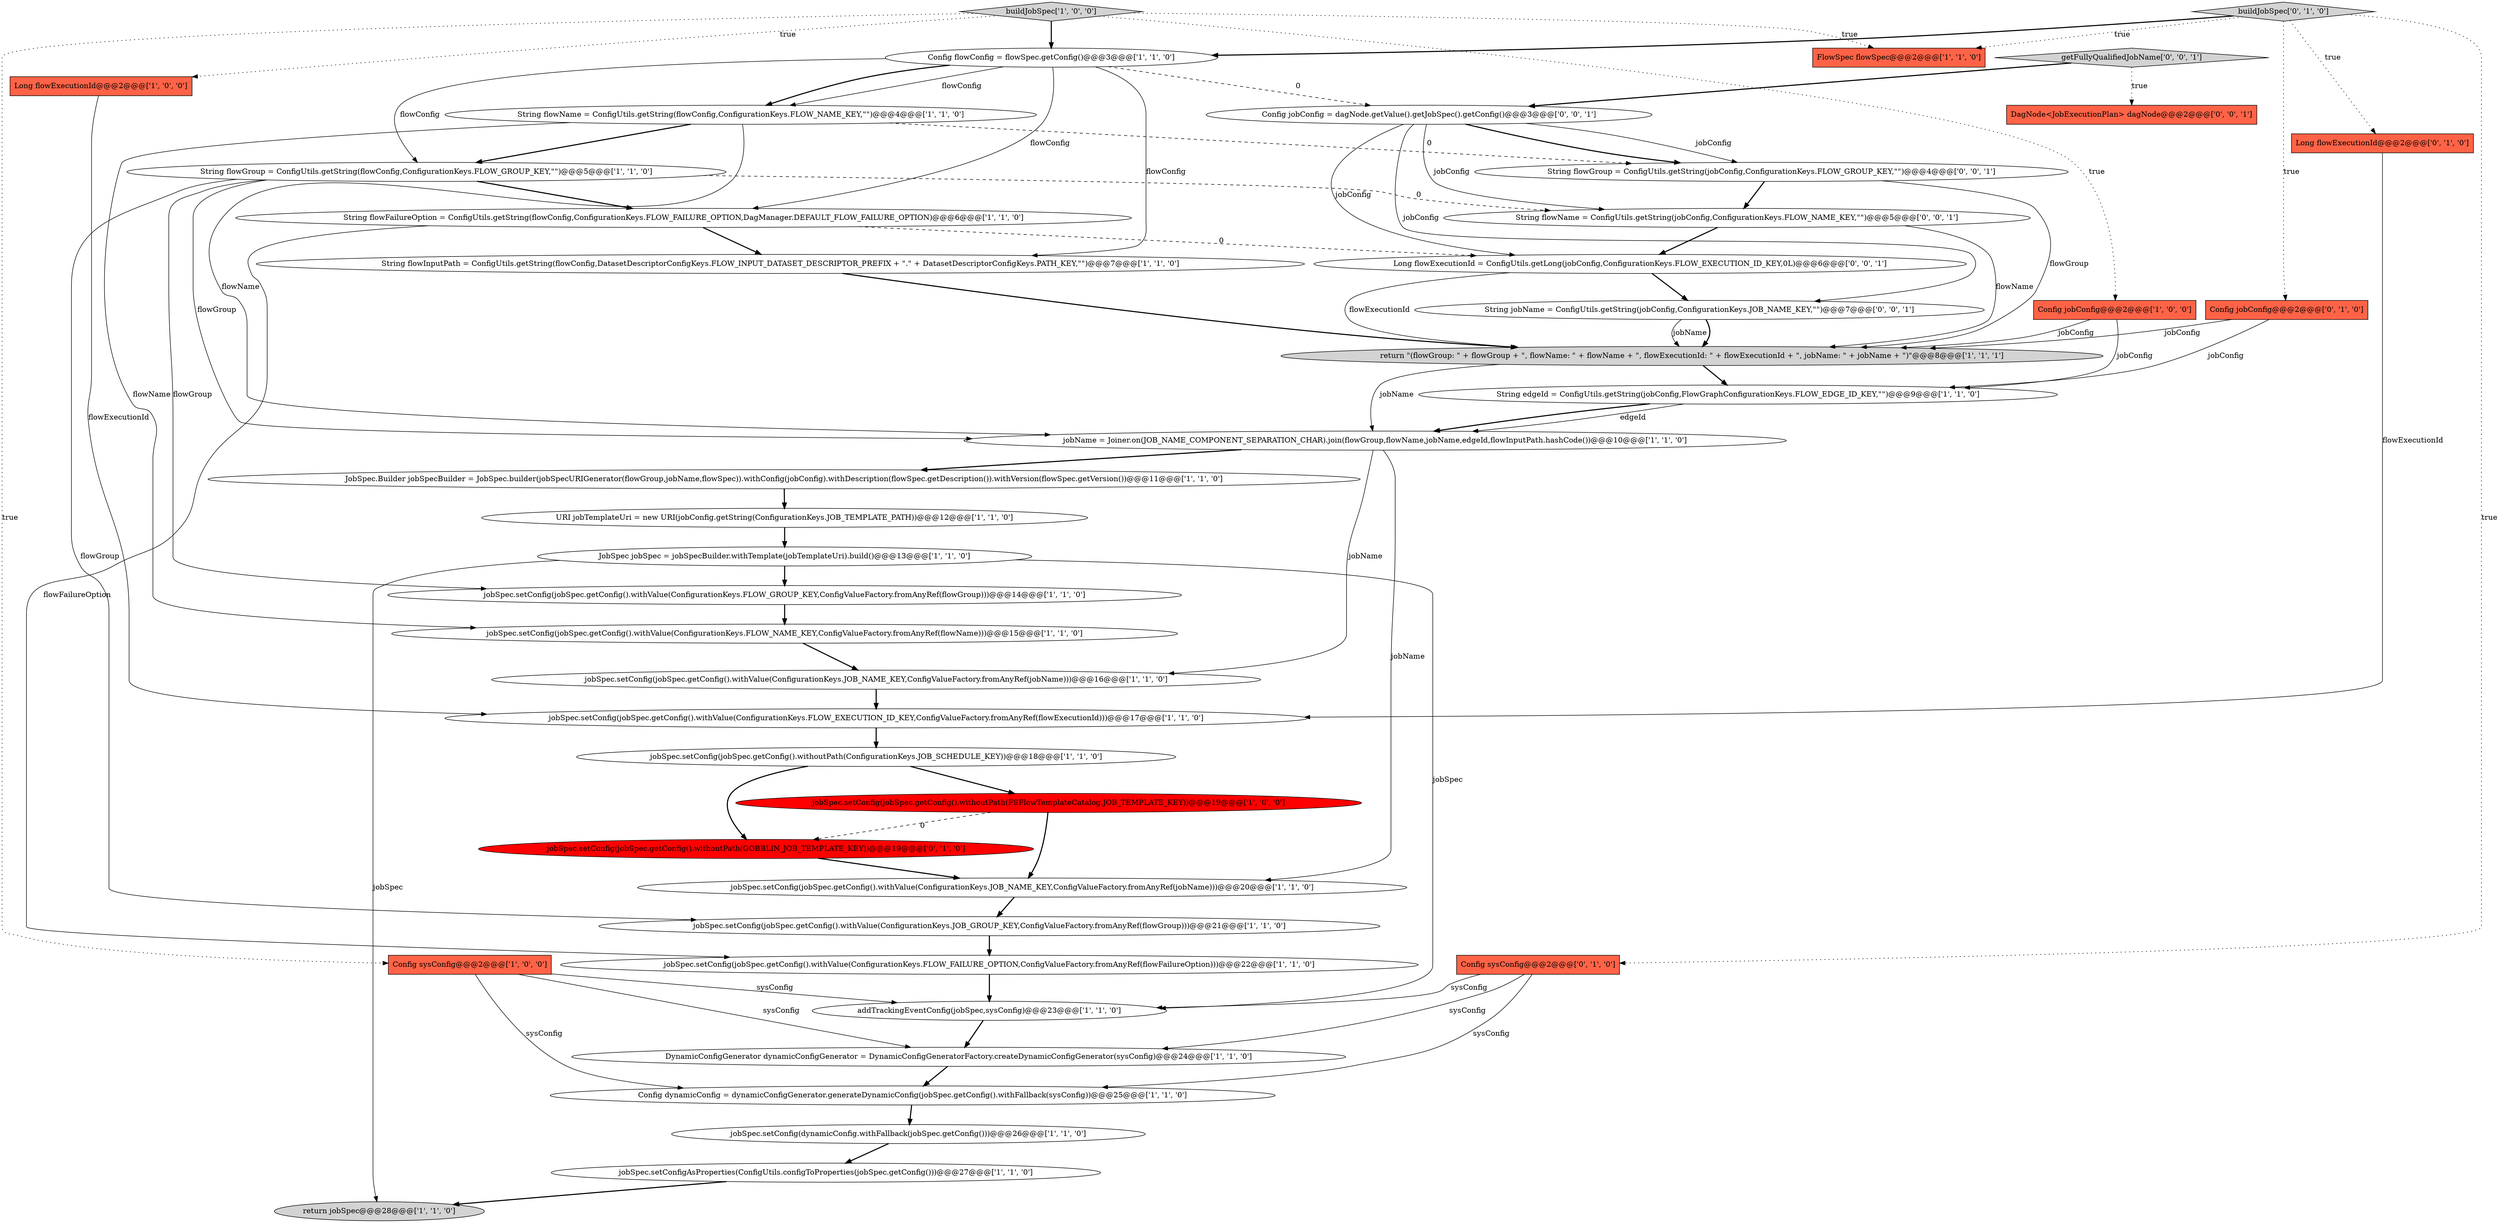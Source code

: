 digraph {
13 [style = filled, label = "jobSpec.setConfigAsProperties(ConfigUtils.configToProperties(jobSpec.getConfig()))@@@27@@@['1', '1', '0']", fillcolor = white, shape = ellipse image = "AAA0AAABBB1BBB"];
16 [style = filled, label = "DynamicConfigGenerator dynamicConfigGenerator = DynamicConfigGeneratorFactory.createDynamicConfigGenerator(sysConfig)@@@24@@@['1', '1', '0']", fillcolor = white, shape = ellipse image = "AAA0AAABBB1BBB"];
3 [style = filled, label = "Long flowExecutionId@@@2@@@['1', '0', '0']", fillcolor = tomato, shape = box image = "AAA0AAABBB1BBB"];
15 [style = filled, label = "addTrackingEventConfig(jobSpec,sysConfig)@@@23@@@['1', '1', '0']", fillcolor = white, shape = ellipse image = "AAA0AAABBB1BBB"];
33 [style = filled, label = "Long flowExecutionId@@@2@@@['0', '1', '0']", fillcolor = tomato, shape = box image = "AAA0AAABBB2BBB"];
26 [style = filled, label = "JobSpec jobSpec = jobSpecBuilder.withTemplate(jobTemplateUri).build()@@@13@@@['1', '1', '0']", fillcolor = white, shape = ellipse image = "AAA0AAABBB1BBB"];
20 [style = filled, label = "String flowName = ConfigUtils.getString(flowConfig,ConfigurationKeys.FLOW_NAME_KEY,\"\")@@@4@@@['1', '1', '0']", fillcolor = white, shape = ellipse image = "AAA0AAABBB1BBB"];
5 [style = filled, label = "Config sysConfig@@@2@@@['1', '0', '0']", fillcolor = tomato, shape = box image = "AAA0AAABBB1BBB"];
4 [style = filled, label = "String edgeId = ConfigUtils.getString(jobConfig,FlowGraphConfigurationKeys.FLOW_EDGE_ID_KEY,\"\")@@@9@@@['1', '1', '0']", fillcolor = white, shape = ellipse image = "AAA0AAABBB1BBB"];
7 [style = filled, label = "jobName = Joiner.on(JOB_NAME_COMPONENT_SEPARATION_CHAR).join(flowGroup,flowName,jobName,edgeId,flowInputPath.hashCode())@@@10@@@['1', '1', '0']", fillcolor = white, shape = ellipse image = "AAA0AAABBB1BBB"];
1 [style = filled, label = "jobSpec.setConfig(jobSpec.getConfig().withValue(ConfigurationKeys.JOB_NAME_KEY,ConfigValueFactory.fromAnyRef(jobName)))@@@20@@@['1', '1', '0']", fillcolor = white, shape = ellipse image = "AAA0AAABBB1BBB"];
22 [style = filled, label = "Config jobConfig@@@2@@@['1', '0', '0']", fillcolor = tomato, shape = box image = "AAA0AAABBB1BBB"];
8 [style = filled, label = "jobSpec.setConfig(jobSpec.getConfig().withValue(ConfigurationKeys.FLOW_NAME_KEY,ConfigValueFactory.fromAnyRef(flowName)))@@@15@@@['1', '1', '0']", fillcolor = white, shape = ellipse image = "AAA0AAABBB1BBB"];
24 [style = filled, label = "String flowInputPath = ConfigUtils.getString(flowConfig,DatasetDescriptorConfigKeys.FLOW_INPUT_DATASET_DESCRIPTOR_PREFIX + \".\" + DatasetDescriptorConfigKeys.PATH_KEY,\"\")@@@7@@@['1', '1', '0']", fillcolor = white, shape = ellipse image = "AAA0AAABBB1BBB"];
31 [style = filled, label = "Config sysConfig@@@2@@@['0', '1', '0']", fillcolor = tomato, shape = box image = "AAA0AAABBB2BBB"];
39 [style = filled, label = "Config jobConfig = dagNode.getValue().getJobSpec().getConfig()@@@3@@@['0', '0', '1']", fillcolor = white, shape = ellipse image = "AAA0AAABBB3BBB"];
6 [style = filled, label = "jobSpec.setConfig(jobSpec.getConfig().withValue(ConfigurationKeys.JOB_NAME_KEY,ConfigValueFactory.fromAnyRef(jobName)))@@@16@@@['1', '1', '0']", fillcolor = white, shape = ellipse image = "AAA0AAABBB1BBB"];
14 [style = filled, label = "jobSpec.setConfig(jobSpec.getConfig().withValue(ConfigurationKeys.FLOW_GROUP_KEY,ConfigValueFactory.fromAnyRef(flowGroup)))@@@14@@@['1', '1', '0']", fillcolor = white, shape = ellipse image = "AAA0AAABBB1BBB"];
27 [style = filled, label = "String flowGroup = ConfigUtils.getString(flowConfig,ConfigurationKeys.FLOW_GROUP_KEY,\"\")@@@5@@@['1', '1', '0']", fillcolor = white, shape = ellipse image = "AAA0AAABBB1BBB"];
35 [style = filled, label = "jobSpec.setConfig(jobSpec.getConfig().withoutPath(GOBBLIN_JOB_TEMPLATE_KEY))@@@19@@@['0', '1', '0']", fillcolor = red, shape = ellipse image = "AAA1AAABBB2BBB"];
37 [style = filled, label = "String jobName = ConfigUtils.getString(jobConfig,ConfigurationKeys.JOB_NAME_KEY,\"\")@@@7@@@['0', '0', '1']", fillcolor = white, shape = ellipse image = "AAA0AAABBB3BBB"];
11 [style = filled, label = "jobSpec.setConfig(dynamicConfig.withFallback(jobSpec.getConfig()))@@@26@@@['1', '1', '0']", fillcolor = white, shape = ellipse image = "AAA0AAABBB1BBB"];
19 [style = filled, label = "Config dynamicConfig = dynamicConfigGenerator.generateDynamicConfig(jobSpec.getConfig().withFallback(sysConfig))@@@25@@@['1', '1', '0']", fillcolor = white, shape = ellipse image = "AAA0AAABBB1BBB"];
38 [style = filled, label = "getFullyQualifiedJobName['0', '0', '1']", fillcolor = lightgray, shape = diamond image = "AAA0AAABBB3BBB"];
28 [style = filled, label = "return \"(flowGroup: \" + flowGroup + \", flowName: \" + flowName + \", flowExecutionId: \" + flowExecutionId + \", jobName: \" + jobName + \")\"@@@8@@@['1', '1', '1']", fillcolor = lightgray, shape = ellipse image = "AAA0AAABBB1BBB"];
42 [style = filled, label = "DagNode<JobExecutionPlan> dagNode@@@2@@@['0', '0', '1']", fillcolor = tomato, shape = box image = "AAA0AAABBB3BBB"];
21 [style = filled, label = "JobSpec.Builder jobSpecBuilder = JobSpec.builder(jobSpecURIGenerator(flowGroup,jobName,flowSpec)).withConfig(jobConfig).withDescription(flowSpec.getDescription()).withVersion(flowSpec.getVersion())@@@11@@@['1', '1', '0']", fillcolor = white, shape = ellipse image = "AAA0AAABBB1BBB"];
0 [style = filled, label = "URI jobTemplateUri = new URI(jobConfig.getString(ConfigurationKeys.JOB_TEMPLATE_PATH))@@@12@@@['1', '1', '0']", fillcolor = white, shape = ellipse image = "AAA0AAABBB1BBB"];
9 [style = filled, label = "jobSpec.setConfig(jobSpec.getConfig().withValue(ConfigurationKeys.FLOW_EXECUTION_ID_KEY,ConfigValueFactory.fromAnyRef(flowExecutionId)))@@@17@@@['1', '1', '0']", fillcolor = white, shape = ellipse image = "AAA0AAABBB1BBB"];
18 [style = filled, label = "jobSpec.setConfig(jobSpec.getConfig().withoutPath(ConfigurationKeys.JOB_SCHEDULE_KEY))@@@18@@@['1', '1', '0']", fillcolor = white, shape = ellipse image = "AAA0AAABBB1BBB"];
32 [style = filled, label = "Config jobConfig@@@2@@@['0', '1', '0']", fillcolor = tomato, shape = box image = "AAA0AAABBB2BBB"];
2 [style = filled, label = "return jobSpec@@@28@@@['1', '1', '0']", fillcolor = lightgray, shape = ellipse image = "AAA0AAABBB1BBB"];
23 [style = filled, label = "Config flowConfig = flowSpec.getConfig()@@@3@@@['1', '1', '0']", fillcolor = white, shape = ellipse image = "AAA0AAABBB1BBB"];
12 [style = filled, label = "jobSpec.setConfig(jobSpec.getConfig().withValue(ConfigurationKeys.FLOW_FAILURE_OPTION,ConfigValueFactory.fromAnyRef(flowFailureOption)))@@@22@@@['1', '1', '0']", fillcolor = white, shape = ellipse image = "AAA0AAABBB1BBB"];
17 [style = filled, label = "String flowFailureOption = ConfigUtils.getString(flowConfig,ConfigurationKeys.FLOW_FAILURE_OPTION,DagManager.DEFAULT_FLOW_FAILURE_OPTION)@@@6@@@['1', '1', '0']", fillcolor = white, shape = ellipse image = "AAA0AAABBB1BBB"];
10 [style = filled, label = "buildJobSpec['1', '0', '0']", fillcolor = lightgray, shape = diamond image = "AAA0AAABBB1BBB"];
34 [style = filled, label = "buildJobSpec['0', '1', '0']", fillcolor = lightgray, shape = diamond image = "AAA0AAABBB2BBB"];
41 [style = filled, label = "String flowGroup = ConfigUtils.getString(jobConfig,ConfigurationKeys.FLOW_GROUP_KEY,\"\")@@@4@@@['0', '0', '1']", fillcolor = white, shape = ellipse image = "AAA0AAABBB3BBB"];
29 [style = filled, label = "jobSpec.setConfig(jobSpec.getConfig().withoutPath(FSFlowTemplateCatalog.JOB_TEMPLATE_KEY))@@@19@@@['1', '0', '0']", fillcolor = red, shape = ellipse image = "AAA1AAABBB1BBB"];
40 [style = filled, label = "Long flowExecutionId = ConfigUtils.getLong(jobConfig,ConfigurationKeys.FLOW_EXECUTION_ID_KEY,0L)@@@6@@@['0', '0', '1']", fillcolor = white, shape = ellipse image = "AAA0AAABBB3BBB"];
36 [style = filled, label = "String flowName = ConfigUtils.getString(jobConfig,ConfigurationKeys.FLOW_NAME_KEY,\"\")@@@5@@@['0', '0', '1']", fillcolor = white, shape = ellipse image = "AAA0AAABBB3BBB"];
25 [style = filled, label = "FlowSpec flowSpec@@@2@@@['1', '1', '0']", fillcolor = tomato, shape = box image = "AAA0AAABBB1BBB"];
30 [style = filled, label = "jobSpec.setConfig(jobSpec.getConfig().withValue(ConfigurationKeys.JOB_GROUP_KEY,ConfigValueFactory.fromAnyRef(flowGroup)))@@@21@@@['1', '1', '0']", fillcolor = white, shape = ellipse image = "AAA0AAABBB1BBB"];
5->19 [style = solid, label="sysConfig"];
32->28 [style = solid, label="jobConfig"];
37->28 [style = bold, label=""];
20->8 [style = solid, label="flowName"];
28->7 [style = solid, label="jobName"];
23->24 [style = solid, label="flowConfig"];
10->3 [style = dotted, label="true"];
39->36 [style = solid, label="jobConfig"];
19->11 [style = bold, label=""];
8->6 [style = bold, label=""];
22->28 [style = solid, label="jobConfig"];
31->16 [style = solid, label="sysConfig"];
1->30 [style = bold, label=""];
38->39 [style = bold, label=""];
20->27 [style = bold, label=""];
4->7 [style = solid, label="edgeId"];
23->39 [style = dashed, label="0"];
26->15 [style = solid, label="jobSpec"];
11->13 [style = bold, label=""];
27->17 [style = bold, label=""];
18->35 [style = bold, label=""];
5->16 [style = solid, label="sysConfig"];
29->1 [style = bold, label=""];
36->28 [style = solid, label="flowName"];
27->7 [style = solid, label="flowGroup"];
40->37 [style = bold, label=""];
39->41 [style = solid, label="jobConfig"];
24->28 [style = bold, label=""];
21->0 [style = bold, label=""];
26->14 [style = bold, label=""];
33->9 [style = solid, label="flowExecutionId"];
23->27 [style = solid, label="flowConfig"];
7->1 [style = solid, label="jobName"];
16->19 [style = bold, label=""];
31->15 [style = solid, label="sysConfig"];
10->25 [style = dotted, label="true"];
34->31 [style = dotted, label="true"];
20->41 [style = dashed, label="0"];
39->41 [style = bold, label=""];
31->19 [style = solid, label="sysConfig"];
14->8 [style = bold, label=""];
29->35 [style = dashed, label="0"];
38->42 [style = dotted, label="true"];
39->37 [style = solid, label="jobConfig"];
23->20 [style = bold, label=""];
36->40 [style = bold, label=""];
40->28 [style = solid, label="flowExecutionId"];
20->7 [style = solid, label="flowName"];
3->9 [style = solid, label="flowExecutionId"];
32->4 [style = solid, label="jobConfig"];
27->36 [style = dashed, label="0"];
4->7 [style = bold, label=""];
30->12 [style = bold, label=""];
41->36 [style = bold, label=""];
9->18 [style = bold, label=""];
35->1 [style = bold, label=""];
10->23 [style = bold, label=""];
34->33 [style = dotted, label="true"];
34->23 [style = bold, label=""];
37->28 [style = solid, label="jobName"];
34->25 [style = dotted, label="true"];
13->2 [style = bold, label=""];
27->30 [style = solid, label="flowGroup"];
34->32 [style = dotted, label="true"];
0->26 [style = bold, label=""];
22->4 [style = solid, label="jobConfig"];
39->40 [style = solid, label="jobConfig"];
12->15 [style = bold, label=""];
23->17 [style = solid, label="flowConfig"];
15->16 [style = bold, label=""];
26->2 [style = solid, label="jobSpec"];
10->5 [style = dotted, label="true"];
5->15 [style = solid, label="sysConfig"];
27->14 [style = solid, label="flowGroup"];
18->29 [style = bold, label=""];
17->24 [style = bold, label=""];
41->28 [style = solid, label="flowGroup"];
17->40 [style = dashed, label="0"];
7->21 [style = bold, label=""];
10->22 [style = dotted, label="true"];
6->9 [style = bold, label=""];
7->6 [style = solid, label="jobName"];
17->12 [style = solid, label="flowFailureOption"];
28->4 [style = bold, label=""];
23->20 [style = solid, label="flowConfig"];
}
